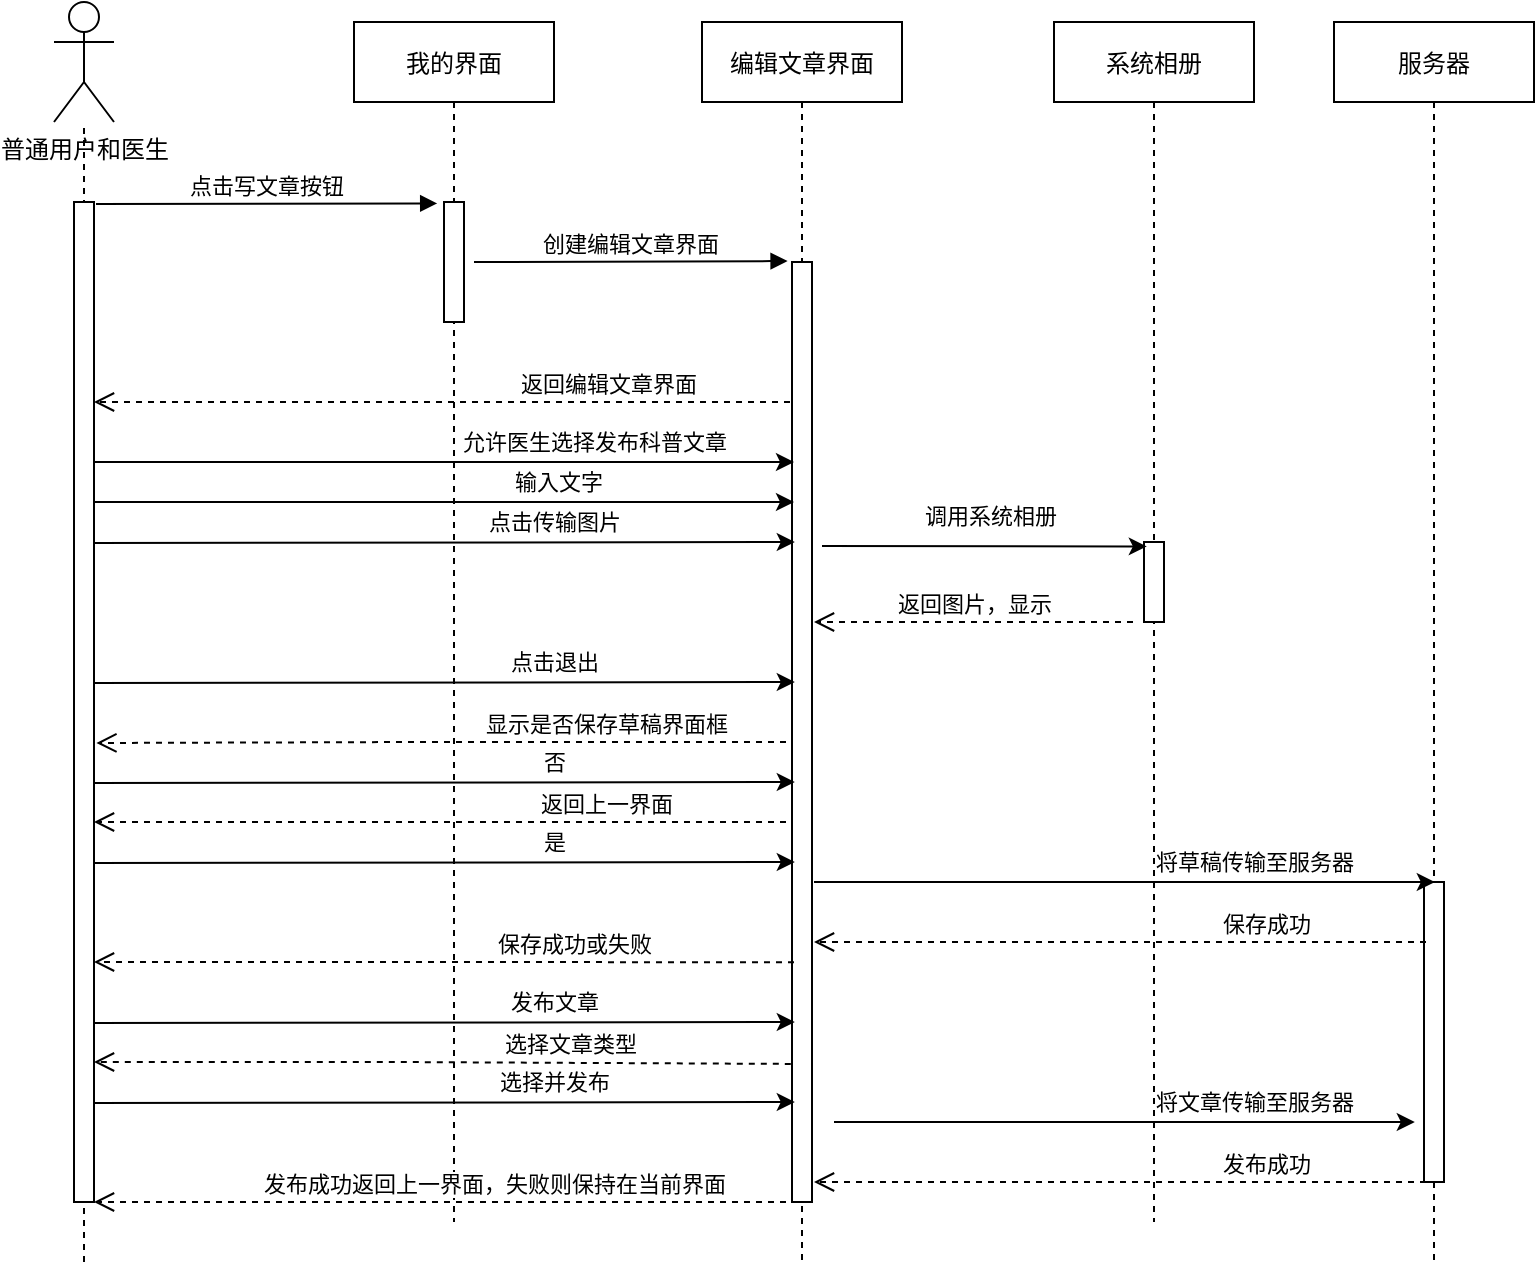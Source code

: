 <mxfile version="14.6.1" type="github">
  <diagram id="mLCp8WUSFYr5n76MSJs5" name="Page-1">
    <mxGraphModel dx="1038" dy="548" grid="1" gridSize="10" guides="1" tooltips="1" connect="1" arrows="1" fold="1" page="1" pageScale="1" pageWidth="827" pageHeight="1169" math="0" shadow="0">
      <root>
        <mxCell id="0" />
        <mxCell id="1" parent="0" />
        <mxCell id="HL7SSjTvzZI830amGafk-1" value="我的界面" style="shape=umlLifeline;perimeter=lifelinePerimeter;container=1;collapsible=0;recursiveResize=0;rounded=0;shadow=0;strokeWidth=1;" parent="1" vertex="1">
          <mxGeometry x="190" y="80" width="100" height="600" as="geometry" />
        </mxCell>
        <mxCell id="HL7SSjTvzZI830amGafk-2" value="" style="points=[];perimeter=orthogonalPerimeter;rounded=0;shadow=0;strokeWidth=1;" parent="HL7SSjTvzZI830amGafk-1" vertex="1">
          <mxGeometry x="45" y="90" width="10" height="60" as="geometry" />
        </mxCell>
        <mxCell id="HL7SSjTvzZI830amGafk-35" value="显示是否保存草稿界面框" style="html=1;verticalAlign=bottom;endArrow=open;dashed=1;endSize=8;fontFamily=Helvetica;entryX=1.12;entryY=0.541;entryDx=0;entryDy=0;entryPerimeter=0;" parent="HL7SSjTvzZI830amGafk-1" target="HL7SSjTvzZI830amGafk-9" edge="1">
          <mxGeometry x="-0.476" relative="1" as="geometry">
            <mxPoint x="216" y="360" as="sourcePoint" />
            <mxPoint x="-120" y="360" as="targetPoint" />
            <Array as="points">
              <mxPoint x="30" y="360" />
            </Array>
            <mxPoint as="offset" />
          </mxGeometry>
        </mxCell>
        <mxCell id="HL7SSjTvzZI830amGafk-3" value="服务器" style="shape=umlLifeline;perimeter=lifelinePerimeter;container=1;collapsible=0;recursiveResize=0;rounded=0;shadow=0;strokeWidth=1;" parent="1" vertex="1">
          <mxGeometry x="680" y="80" width="100" height="620" as="geometry" />
        </mxCell>
        <mxCell id="HL7SSjTvzZI830amGafk-4" value="" style="points=[];perimeter=orthogonalPerimeter;rounded=0;shadow=0;strokeWidth=1;" parent="HL7SSjTvzZI830amGafk-3" vertex="1">
          <mxGeometry x="45" y="430" width="10" height="150" as="geometry" />
        </mxCell>
        <mxCell id="HL7SSjTvzZI830amGafk-7" value="普通用户和医生" style="shape=umlActor;verticalLabelPosition=bottom;verticalAlign=top;html=1;outlineConnect=0;fontStyle=0;fontFamily=Helvetica;" parent="1" vertex="1">
          <mxGeometry x="40" y="70" width="30" height="60" as="geometry" />
        </mxCell>
        <mxCell id="HL7SSjTvzZI830amGafk-8" value="" style="endArrow=none;dashed=1;html=1;fontFamily=Helvetica;" parent="1" target="HL7SSjTvzZI830amGafk-7" edge="1">
          <mxGeometry width="50" height="50" relative="1" as="geometry">
            <mxPoint x="55" y="700" as="sourcePoint" />
            <mxPoint x="54.5" y="160" as="targetPoint" />
          </mxGeometry>
        </mxCell>
        <mxCell id="HL7SSjTvzZI830amGafk-9" value="" style="html=1;points=[];perimeter=orthogonalPerimeter;fontFamily=Helvetica;" parent="1" vertex="1">
          <mxGeometry x="50" y="170" width="10" height="500" as="geometry" />
        </mxCell>
        <mxCell id="HL7SSjTvzZI830amGafk-10" value="点击写文章按钮" style="verticalAlign=bottom;endArrow=block;shadow=0;strokeWidth=1;entryX=-0.34;entryY=0.012;entryDx=0;entryDy=0;entryPerimeter=0;" parent="1" target="HL7SSjTvzZI830amGafk-2" edge="1">
          <mxGeometry relative="1" as="geometry">
            <mxPoint x="61" y="171" as="sourcePoint" />
            <mxPoint x="230" y="170" as="targetPoint" />
            <Array as="points" />
          </mxGeometry>
        </mxCell>
        <mxCell id="HL7SSjTvzZI830amGafk-12" value="返回编辑文章界面" style="html=1;verticalAlign=bottom;endArrow=open;dashed=1;endSize=8;fontFamily=Helvetica;" parent="1" target="HL7SSjTvzZI830amGafk-9" edge="1">
          <mxGeometry x="-0.476" relative="1" as="geometry">
            <mxPoint x="408" y="270" as="sourcePoint" />
            <mxPoint x="72" y="270" as="targetPoint" />
            <Array as="points">
              <mxPoint x="222" y="270" />
            </Array>
            <mxPoint as="offset" />
          </mxGeometry>
        </mxCell>
        <mxCell id="HL7SSjTvzZI830amGafk-18" value="编辑文章界面" style="shape=umlLifeline;perimeter=lifelinePerimeter;container=1;collapsible=0;recursiveResize=0;rounded=0;shadow=0;strokeWidth=1;" parent="1" vertex="1">
          <mxGeometry x="364" y="80" width="100" height="620" as="geometry" />
        </mxCell>
        <mxCell id="HL7SSjTvzZI830amGafk-19" value="" style="points=[];perimeter=orthogonalPerimeter;rounded=0;shadow=0;strokeWidth=1;" parent="HL7SSjTvzZI830amGafk-18" vertex="1">
          <mxGeometry x="45" y="120" width="10" height="470" as="geometry" />
        </mxCell>
        <mxCell id="HL7SSjTvzZI830amGafk-20" value="创建编辑文章界面" style="verticalAlign=bottom;endArrow=block;shadow=0;strokeWidth=1;entryX=-0.22;entryY=-0.001;entryDx=0;entryDy=0;entryPerimeter=0;" parent="1" target="HL7SSjTvzZI830amGafk-19" edge="1">
          <mxGeometry relative="1" as="geometry">
            <mxPoint x="250" y="200" as="sourcePoint" />
            <mxPoint x="400.8" y="200.34" as="targetPoint" />
            <Array as="points" />
          </mxGeometry>
        </mxCell>
        <mxCell id="HL7SSjTvzZI830amGafk-21" value="系统相册" style="shape=umlLifeline;perimeter=lifelinePerimeter;container=1;collapsible=0;recursiveResize=0;rounded=0;shadow=0;strokeWidth=1;" parent="1" vertex="1">
          <mxGeometry x="540" y="80" width="100" height="600" as="geometry" />
        </mxCell>
        <mxCell id="HL7SSjTvzZI830amGafk-22" value="" style="points=[];perimeter=orthogonalPerimeter;rounded=0;shadow=0;strokeWidth=1;" parent="HL7SSjTvzZI830amGafk-21" vertex="1">
          <mxGeometry x="45" y="260" width="10" height="40" as="geometry" />
        </mxCell>
        <mxCell id="HL7SSjTvzZI830amGafk-23" value="" style="endArrow=classic;html=1;" parent="1" edge="1">
          <mxGeometry width="50" height="50" relative="1" as="geometry">
            <mxPoint x="60" y="320" as="sourcePoint" />
            <mxPoint x="410" y="320" as="targetPoint" />
          </mxGeometry>
        </mxCell>
        <mxCell id="HL7SSjTvzZI830amGafk-24" value="输入文字" style="edgeLabel;html=1;align=center;verticalAlign=middle;resizable=0;points=[];" parent="HL7SSjTvzZI830amGafk-23" vertex="1" connectable="0">
          <mxGeometry x="0.114" y="4" relative="1" as="geometry">
            <mxPoint x="37" y="-6" as="offset" />
          </mxGeometry>
        </mxCell>
        <mxCell id="HL7SSjTvzZI830amGafk-26" value="" style="endArrow=classic;html=1;exitX=0.96;exitY=0.502;exitDx=0;exitDy=0;exitPerimeter=0;" parent="1" edge="1">
          <mxGeometry width="50" height="50" relative="1" as="geometry">
            <mxPoint x="60.0" y="340.46" as="sourcePoint" />
            <mxPoint x="410.4" y="340" as="targetPoint" />
          </mxGeometry>
        </mxCell>
        <mxCell id="HL7SSjTvzZI830amGafk-27" value="点击传输图片" style="edgeLabel;html=1;align=center;verticalAlign=middle;resizable=0;points=[];" parent="HL7SSjTvzZI830amGafk-26" vertex="1" connectable="0">
          <mxGeometry x="0.114" y="4" relative="1" as="geometry">
            <mxPoint x="35" y="-6" as="offset" />
          </mxGeometry>
        </mxCell>
        <mxCell id="HL7SSjTvzZI830amGafk-29" value="" style="endArrow=classic;html=1;entryX=0.14;entryY=0.055;entryDx=0;entryDy=0;entryPerimeter=0;" parent="1" target="HL7SSjTvzZI830amGafk-22" edge="1">
          <mxGeometry width="50" height="50" relative="1" as="geometry">
            <mxPoint x="424" y="342" as="sourcePoint" />
            <mxPoint x="570" y="341" as="targetPoint" />
          </mxGeometry>
        </mxCell>
        <mxCell id="HL7SSjTvzZI830amGafk-30" value="调用系统相册" style="edgeLabel;html=1;align=center;verticalAlign=middle;resizable=0;points=[];" parent="HL7SSjTvzZI830amGafk-29" vertex="1" connectable="0">
          <mxGeometry x="0.114" y="4" relative="1" as="geometry">
            <mxPoint x="-7" y="-11" as="offset" />
          </mxGeometry>
        </mxCell>
        <mxCell id="HL7SSjTvzZI830amGafk-32" value="返回图片，显示" style="html=1;verticalAlign=bottom;endArrow=open;dashed=1;endSize=8;fontFamily=Helvetica;" parent="1" edge="1">
          <mxGeometry relative="1" as="geometry">
            <mxPoint x="579.5" y="380" as="sourcePoint" />
            <mxPoint x="420" y="380" as="targetPoint" />
          </mxGeometry>
        </mxCell>
        <mxCell id="HL7SSjTvzZI830amGafk-33" value="" style="endArrow=classic;html=1;exitX=0.96;exitY=0.502;exitDx=0;exitDy=0;exitPerimeter=0;" parent="1" edge="1">
          <mxGeometry width="50" height="50" relative="1" as="geometry">
            <mxPoint x="60" y="410.46" as="sourcePoint" />
            <mxPoint x="410.4" y="410" as="targetPoint" />
          </mxGeometry>
        </mxCell>
        <mxCell id="HL7SSjTvzZI830amGafk-34" value="点击退出" style="edgeLabel;html=1;align=center;verticalAlign=middle;resizable=0;points=[];" parent="HL7SSjTvzZI830amGafk-33" vertex="1" connectable="0">
          <mxGeometry x="0.114" y="4" relative="1" as="geometry">
            <mxPoint x="35" y="-6" as="offset" />
          </mxGeometry>
        </mxCell>
        <mxCell id="HL7SSjTvzZI830amGafk-36" value="返回上一界面" style="html=1;verticalAlign=bottom;endArrow=open;dashed=1;endSize=8;fontFamily=Helvetica;" parent="1" target="HL7SSjTvzZI830amGafk-9" edge="1">
          <mxGeometry x="-0.476" relative="1" as="geometry">
            <mxPoint x="406" y="480" as="sourcePoint" />
            <mxPoint x="70" y="480" as="targetPoint" />
            <Array as="points">
              <mxPoint x="220" y="480" />
            </Array>
            <mxPoint as="offset" />
          </mxGeometry>
        </mxCell>
        <mxCell id="HL7SSjTvzZI830amGafk-37" value="" style="endArrow=classic;html=1;exitX=0.96;exitY=0.502;exitDx=0;exitDy=0;exitPerimeter=0;" parent="1" edge="1">
          <mxGeometry width="50" height="50" relative="1" as="geometry">
            <mxPoint x="60" y="460.46" as="sourcePoint" />
            <mxPoint x="410.4" y="460" as="targetPoint" />
          </mxGeometry>
        </mxCell>
        <mxCell id="HL7SSjTvzZI830amGafk-38" value="否" style="edgeLabel;html=1;align=center;verticalAlign=middle;resizable=0;points=[];" parent="HL7SSjTvzZI830amGafk-37" vertex="1" connectable="0">
          <mxGeometry x="0.114" y="4" relative="1" as="geometry">
            <mxPoint x="35" y="-6" as="offset" />
          </mxGeometry>
        </mxCell>
        <mxCell id="HL7SSjTvzZI830amGafk-39" value="" style="endArrow=classic;html=1;exitX=0.96;exitY=0.502;exitDx=0;exitDy=0;exitPerimeter=0;" parent="1" edge="1">
          <mxGeometry width="50" height="50" relative="1" as="geometry">
            <mxPoint x="60" y="500.46" as="sourcePoint" />
            <mxPoint x="410.4" y="500" as="targetPoint" />
          </mxGeometry>
        </mxCell>
        <mxCell id="HL7SSjTvzZI830amGafk-40" value="是" style="edgeLabel;html=1;align=center;verticalAlign=middle;resizable=0;points=[];" parent="HL7SSjTvzZI830amGafk-39" vertex="1" connectable="0">
          <mxGeometry x="0.114" y="4" relative="1" as="geometry">
            <mxPoint x="35" y="-6" as="offset" />
          </mxGeometry>
        </mxCell>
        <mxCell id="HL7SSjTvzZI830amGafk-41" value="" style="endArrow=classic;html=1;" parent="1" edge="1">
          <mxGeometry width="50" height="50" relative="1" as="geometry">
            <mxPoint x="420" y="510" as="sourcePoint" />
            <mxPoint x="730.4" y="510" as="targetPoint" />
          </mxGeometry>
        </mxCell>
        <mxCell id="HL7SSjTvzZI830amGafk-42" value="将草稿传输至服务器" style="edgeLabel;html=1;align=center;verticalAlign=middle;resizable=0;points=[];" parent="HL7SSjTvzZI830amGafk-41" vertex="1" connectable="0">
          <mxGeometry x="0.114" y="4" relative="1" as="geometry">
            <mxPoint x="47" y="-6" as="offset" />
          </mxGeometry>
        </mxCell>
        <mxCell id="HL7SSjTvzZI830amGafk-43" value="保存成功" style="html=1;verticalAlign=bottom;endArrow=open;dashed=1;endSize=8;fontFamily=Helvetica;" parent="1" edge="1">
          <mxGeometry x="-0.476" relative="1" as="geometry">
            <mxPoint x="726" y="540" as="sourcePoint" />
            <mxPoint x="420" y="540" as="targetPoint" />
            <Array as="points">
              <mxPoint x="540" y="540" />
            </Array>
            <mxPoint as="offset" />
          </mxGeometry>
        </mxCell>
        <mxCell id="HL7SSjTvzZI830amGafk-44" value="保存成功或失败" style="html=1;verticalAlign=bottom;endArrow=open;dashed=1;endSize=8;fontFamily=Helvetica;entryX=1;entryY=0.76;entryDx=0;entryDy=0;entryPerimeter=0;exitX=0.1;exitY=0.745;exitDx=0;exitDy=0;exitPerimeter=0;" parent="1" source="HL7SSjTvzZI830amGafk-19" target="HL7SSjTvzZI830amGafk-9" edge="1">
          <mxGeometry x="-0.369" relative="1" as="geometry">
            <mxPoint x="400" y="550" as="sourcePoint" />
            <mxPoint x="70" y="550" as="targetPoint" />
            <Array as="points">
              <mxPoint x="250" y="550" />
            </Array>
            <mxPoint as="offset" />
          </mxGeometry>
        </mxCell>
        <mxCell id="HL7SSjTvzZI830amGafk-45" value="" style="endArrow=classic;html=1;exitX=0.96;exitY=0.502;exitDx=0;exitDy=0;exitPerimeter=0;" parent="1" edge="1">
          <mxGeometry width="50" height="50" relative="1" as="geometry">
            <mxPoint x="60" y="580.46" as="sourcePoint" />
            <mxPoint x="410.4" y="580" as="targetPoint" />
          </mxGeometry>
        </mxCell>
        <mxCell id="HL7SSjTvzZI830amGafk-46" value="发布文章" style="edgeLabel;html=1;align=center;verticalAlign=middle;resizable=0;points=[];" parent="HL7SSjTvzZI830amGafk-45" vertex="1" connectable="0">
          <mxGeometry x="0.114" y="4" relative="1" as="geometry">
            <mxPoint x="35" y="-6" as="offset" />
          </mxGeometry>
        </mxCell>
        <mxCell id="HL7SSjTvzZI830amGafk-48" value="选择文章类型" style="html=1;verticalAlign=bottom;endArrow=open;dashed=1;endSize=8;fontFamily=Helvetica;exitX=-0.06;exitY=0.856;exitDx=0;exitDy=0;exitPerimeter=0;" parent="1" edge="1">
          <mxGeometry x="-0.369" relative="1" as="geometry">
            <mxPoint x="408.4" y="600.96" as="sourcePoint" />
            <mxPoint x="60" y="600" as="targetPoint" />
            <Array as="points">
              <mxPoint x="210" y="600" />
            </Array>
            <mxPoint as="offset" />
          </mxGeometry>
        </mxCell>
        <mxCell id="HL7SSjTvzZI830amGafk-49" value="" style="endArrow=classic;html=1;exitX=0.96;exitY=0.502;exitDx=0;exitDy=0;exitPerimeter=0;" parent="1" edge="1">
          <mxGeometry width="50" height="50" relative="1" as="geometry">
            <mxPoint x="60" y="620.46" as="sourcePoint" />
            <mxPoint x="410.4" y="620" as="targetPoint" />
          </mxGeometry>
        </mxCell>
        <mxCell id="HL7SSjTvzZI830amGafk-50" value="选择并发布" style="edgeLabel;html=1;align=center;verticalAlign=middle;resizable=0;points=[];" parent="HL7SSjTvzZI830amGafk-49" vertex="1" connectable="0">
          <mxGeometry x="0.114" y="4" relative="1" as="geometry">
            <mxPoint x="35" y="-6" as="offset" />
          </mxGeometry>
        </mxCell>
        <mxCell id="HL7SSjTvzZI830amGafk-51" value="" style="endArrow=classic;html=1;" parent="1" edge="1">
          <mxGeometry width="50" height="50" relative="1" as="geometry">
            <mxPoint x="430" y="630" as="sourcePoint" />
            <mxPoint x="720.4" y="630" as="targetPoint" />
          </mxGeometry>
        </mxCell>
        <mxCell id="HL7SSjTvzZI830amGafk-52" value="将文章传输至服务器" style="edgeLabel;html=1;align=center;verticalAlign=middle;resizable=0;points=[];" parent="HL7SSjTvzZI830amGafk-51" vertex="1" connectable="0">
          <mxGeometry x="0.114" y="4" relative="1" as="geometry">
            <mxPoint x="48" y="-6" as="offset" />
          </mxGeometry>
        </mxCell>
        <mxCell id="HL7SSjTvzZI830amGafk-53" value="发布成功" style="html=1;verticalAlign=bottom;endArrow=open;dashed=1;endSize=8;fontFamily=Helvetica;" parent="1" edge="1">
          <mxGeometry x="-0.476" relative="1" as="geometry">
            <mxPoint x="726" y="660" as="sourcePoint" />
            <mxPoint x="420" y="660" as="targetPoint" />
            <Array as="points">
              <mxPoint x="540" y="660" />
            </Array>
            <mxPoint as="offset" />
          </mxGeometry>
        </mxCell>
        <mxCell id="HL7SSjTvzZI830amGafk-54" value="发布成功返回上一界面，失败则保持在当前界面" style="html=1;verticalAlign=bottom;endArrow=open;dashed=1;endSize=8;fontFamily=Helvetica;entryX=1;entryY=1;entryDx=0;entryDy=0;entryPerimeter=0;" parent="1" target="HL7SSjTvzZI830amGafk-9" edge="1">
          <mxGeometry x="-0.156" relative="1" as="geometry">
            <mxPoint x="406" y="670" as="sourcePoint" />
            <mxPoint x="100" y="670" as="targetPoint" />
            <Array as="points">
              <mxPoint x="220" y="670" />
            </Array>
            <mxPoint as="offset" />
          </mxGeometry>
        </mxCell>
        <mxCell id="Scxo5nGB28Wq-4svynxq-2" value="" style="endArrow=classic;html=1;" parent="1" edge="1">
          <mxGeometry width="50" height="50" relative="1" as="geometry">
            <mxPoint x="60" y="300" as="sourcePoint" />
            <mxPoint x="410" y="300" as="targetPoint" />
          </mxGeometry>
        </mxCell>
        <mxCell id="Scxo5nGB28Wq-4svynxq-3" value="允许医生选择发布科普文章" style="edgeLabel;html=1;align=center;verticalAlign=middle;resizable=0;points=[];" parent="Scxo5nGB28Wq-4svynxq-2" vertex="1" connectable="0">
          <mxGeometry x="0.114" y="4" relative="1" as="geometry">
            <mxPoint x="55" y="-6" as="offset" />
          </mxGeometry>
        </mxCell>
      </root>
    </mxGraphModel>
  </diagram>
</mxfile>
